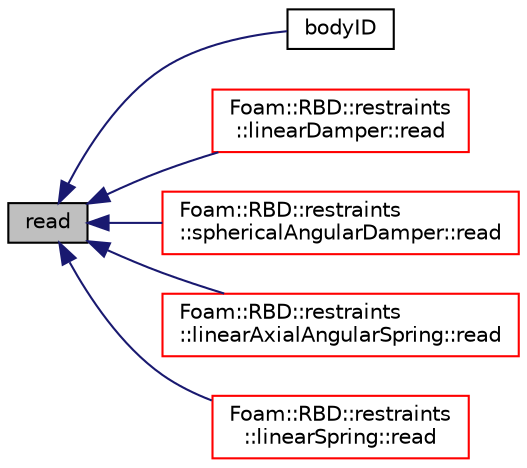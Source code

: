 digraph "read"
{
  bgcolor="transparent";
  edge [fontname="Helvetica",fontsize="10",labelfontname="Helvetica",labelfontsize="10"];
  node [fontname="Helvetica",fontsize="10",shape=record];
  rankdir="LR";
  Node1 [label="read",height=0.2,width=0.4,color="black", fillcolor="grey75", style="filled", fontcolor="black"];
  Node1 -> Node2 [dir="back",color="midnightblue",fontsize="10",style="solid",fontname="Helvetica"];
  Node2 [label="bodyID",height=0.2,width=0.4,color="black",URL="$a02212.html#a51e573c2358eadfcc92ab6ccc05af40a"];
  Node1 -> Node3 [dir="back",color="midnightblue",fontsize="10",style="solid",fontname="Helvetica"];
  Node3 [label="Foam::RBD::restraints\l::linearDamper::read",height=0.2,width=0.4,color="red",URL="$a01360.html#a6ce0c64db98eb6144d363dbfc86104eb",tooltip="Update properties from given dictionary. "];
  Node1 -> Node4 [dir="back",color="midnightblue",fontsize="10",style="solid",fontname="Helvetica"];
  Node4 [label="Foam::RBD::restraints\l::sphericalAngularDamper::read",height=0.2,width=0.4,color="red",URL="$a02470.html#a6ce0c64db98eb6144d363dbfc86104eb",tooltip="Update properties from given dictionary. "];
  Node1 -> Node5 [dir="back",color="midnightblue",fontsize="10",style="solid",fontname="Helvetica"];
  Node5 [label="Foam::RBD::restraints\l::linearAxialAngularSpring::read",height=0.2,width=0.4,color="red",URL="$a01358.html#a6ce0c64db98eb6144d363dbfc86104eb",tooltip="Update properties from given dictionary. "];
  Node1 -> Node6 [dir="back",color="midnightblue",fontsize="10",style="solid",fontname="Helvetica"];
  Node6 [label="Foam::RBD::restraints\l::linearSpring::read",height=0.2,width=0.4,color="red",URL="$a01370.html#a6ce0c64db98eb6144d363dbfc86104eb",tooltip="Update properties from given dictionary. "];
}

